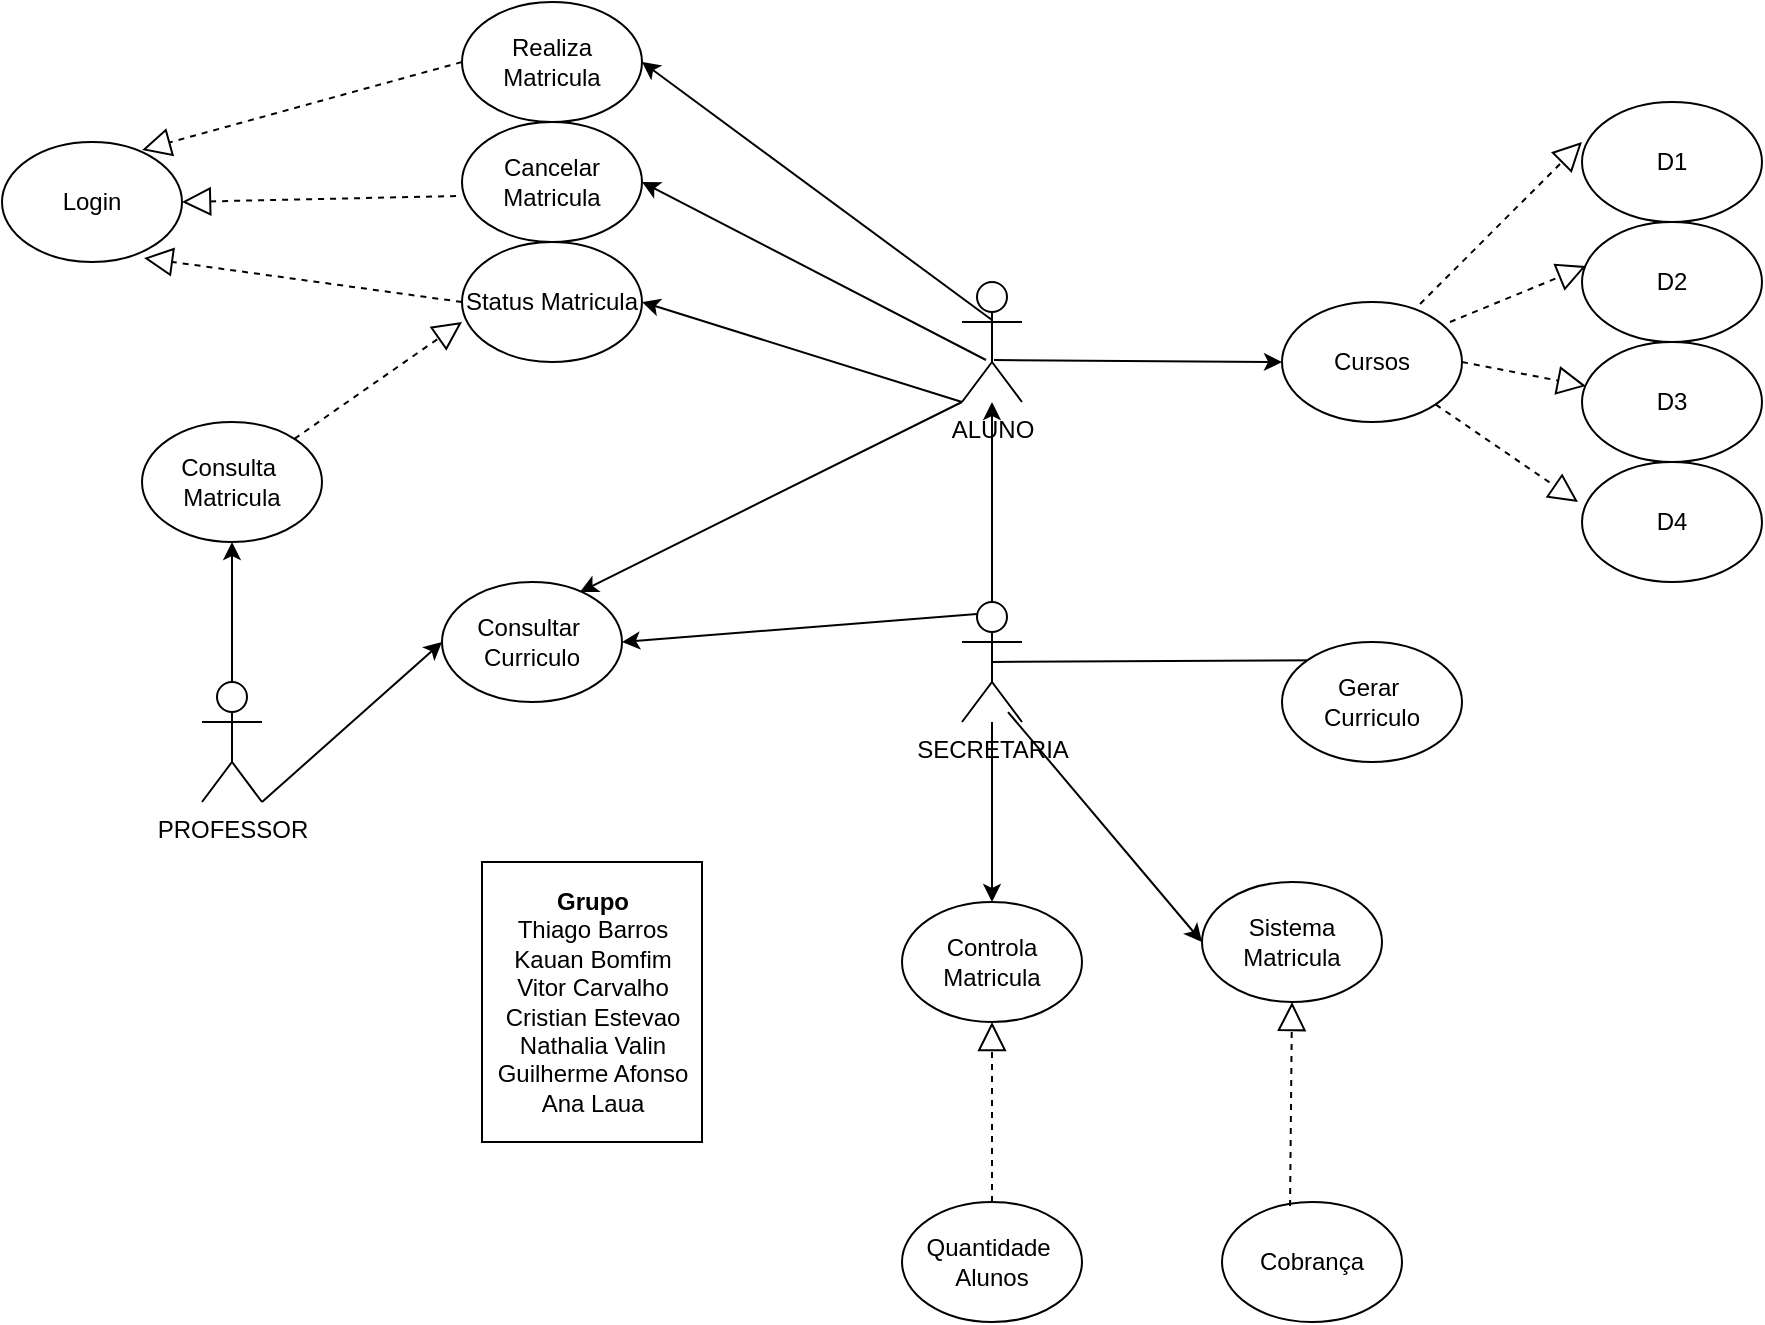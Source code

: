 <mxfile version="20.2.3" type="device"><diagram id="G1hsTUHNXS9aCjBhMquf" name="Página-1"><mxGraphModel dx="1929" dy="685" grid="1" gridSize="10" guides="1" tooltips="1" connect="1" arrows="1" fold="1" page="1" pageScale="1" pageWidth="827" pageHeight="1169" math="0" shadow="0"><root><mxCell id="0"/><mxCell id="1" parent="0"/><mxCell id="Vo1dfg_3QbL8RJ57qh0y-2" value="PROFESSOR&lt;br&gt;" style="shape=umlActor;verticalLabelPosition=bottom;verticalAlign=top;html=1;" vertex="1" parent="1"><mxGeometry x="-110" y="520" width="30" height="60" as="geometry"/></mxCell><mxCell id="Vo1dfg_3QbL8RJ57qh0y-3" value="SECRETARIA&lt;br&gt;" style="shape=umlActor;verticalLabelPosition=bottom;verticalAlign=top;html=1;" vertex="1" parent="1"><mxGeometry x="270" y="480" width="30" height="60" as="geometry"/></mxCell><mxCell id="Vo1dfg_3QbL8RJ57qh0y-5" value="ALUNO&lt;br&gt;" style="shape=umlActor;verticalLabelPosition=bottom;verticalAlign=top;html=1;" vertex="1" parent="1"><mxGeometry x="270" y="320" width="30" height="60" as="geometry"/></mxCell><mxCell id="Vo1dfg_3QbL8RJ57qh0y-8" value="Login" style="ellipse;whiteSpace=wrap;html=1;" vertex="1" parent="1"><mxGeometry x="-210" y="250" width="90" height="60" as="geometry"/></mxCell><mxCell id="Vo1dfg_3QbL8RJ57qh0y-12" value="Status Matricula" style="ellipse;whiteSpace=wrap;html=1;" vertex="1" parent="1"><mxGeometry x="20" y="300" width="90" height="60" as="geometry"/></mxCell><mxCell id="Vo1dfg_3QbL8RJ57qh0y-13" value="Cancelar&lt;br&gt;Matricula" style="ellipse;whiteSpace=wrap;html=1;" vertex="1" parent="1"><mxGeometry x="20" y="240" width="90" height="60" as="geometry"/></mxCell><mxCell id="Vo1dfg_3QbL8RJ57qh0y-15" value="" style="endArrow=classic;html=1;rounded=0;entryX=1;entryY=0.5;entryDx=0;entryDy=0;exitX=0.5;exitY=0.317;exitDx=0;exitDy=0;exitPerimeter=0;" edge="1" parent="1" source="Vo1dfg_3QbL8RJ57qh0y-5" target="Vo1dfg_3QbL8RJ57qh0y-22"><mxGeometry width="50" height="50" relative="1" as="geometry"><mxPoint x="290" y="270" as="sourcePoint"/><mxPoint x="120" y="260" as="targetPoint"/></mxGeometry></mxCell><mxCell id="Vo1dfg_3QbL8RJ57qh0y-16" value="" style="endArrow=classic;html=1;rounded=0;entryX=1;entryY=0.5;entryDx=0;entryDy=0;exitX=0;exitY=1;exitDx=0;exitDy=0;exitPerimeter=0;" edge="1" parent="1" source="Vo1dfg_3QbL8RJ57qh0y-5" target="Vo1dfg_3QbL8RJ57qh0y-12"><mxGeometry width="50" height="50" relative="1" as="geometry"><mxPoint x="290" y="310" as="sourcePoint"/><mxPoint x="120" y="310" as="targetPoint"/></mxGeometry></mxCell><mxCell id="Vo1dfg_3QbL8RJ57qh0y-17" value="" style="endArrow=classic;html=1;rounded=0;entryX=1;entryY=0.5;entryDx=0;entryDy=0;exitX=0.4;exitY=0.65;exitDx=0;exitDy=0;exitPerimeter=0;" edge="1" parent="1" source="Vo1dfg_3QbL8RJ57qh0y-5" target="Vo1dfg_3QbL8RJ57qh0y-13"><mxGeometry width="50" height="50" relative="1" as="geometry"><mxPoint x="290" y="290" as="sourcePoint"/><mxPoint x="120" y="380" as="targetPoint"/></mxGeometry></mxCell><mxCell id="Vo1dfg_3QbL8RJ57qh0y-22" value="Realiza Matricula" style="ellipse;whiteSpace=wrap;html=1;" vertex="1" parent="1"><mxGeometry x="20" y="180" width="90" height="60" as="geometry"/></mxCell><mxCell id="Vo1dfg_3QbL8RJ57qh0y-26" value="Cursos" style="ellipse;whiteSpace=wrap;html=1;" vertex="1" parent="1"><mxGeometry x="430" y="330" width="90" height="60" as="geometry"/></mxCell><mxCell id="Vo1dfg_3QbL8RJ57qh0y-27" value="" style="endArrow=classic;html=1;rounded=0;entryX=0;entryY=0.5;entryDx=0;entryDy=0;exitX=0.533;exitY=0.65;exitDx=0;exitDy=0;exitPerimeter=0;" edge="1" parent="1" source="Vo1dfg_3QbL8RJ57qh0y-5" target="Vo1dfg_3QbL8RJ57qh0y-26"><mxGeometry width="50" height="50" relative="1" as="geometry"><mxPoint x="-370" y="590" as="sourcePoint"/><mxPoint x="-320" y="575" as="targetPoint"/></mxGeometry></mxCell><mxCell id="Vo1dfg_3QbL8RJ57qh0y-29" value="Sistema&lt;br&gt;Matricula" style="ellipse;whiteSpace=wrap;html=1;" vertex="1" parent="1"><mxGeometry x="390" y="620" width="90" height="60" as="geometry"/></mxCell><mxCell id="Vo1dfg_3QbL8RJ57qh0y-36" value="D3" style="ellipse;whiteSpace=wrap;html=1;" vertex="1" parent="1"><mxGeometry x="580" y="350" width="90" height="60" as="geometry"/></mxCell><mxCell id="Vo1dfg_3QbL8RJ57qh0y-37" value="D4" style="ellipse;whiteSpace=wrap;html=1;" vertex="1" parent="1"><mxGeometry x="580" y="410" width="90" height="60" as="geometry"/></mxCell><mxCell id="Vo1dfg_3QbL8RJ57qh0y-38" value="D1" style="ellipse;whiteSpace=wrap;html=1;" vertex="1" parent="1"><mxGeometry x="580" y="230" width="90" height="60" as="geometry"/></mxCell><mxCell id="Vo1dfg_3QbL8RJ57qh0y-45" value="Consulta&amp;nbsp;&lt;br&gt;Matricula" style="ellipse;whiteSpace=wrap;html=1;" vertex="1" parent="1"><mxGeometry x="-140" y="390" width="90" height="60" as="geometry"/></mxCell><mxCell id="Vo1dfg_3QbL8RJ57qh0y-46" value="" style="endArrow=classic;html=1;rounded=0;entryX=0.5;entryY=1;entryDx=0;entryDy=0;" edge="1" parent="1" source="Vo1dfg_3QbL8RJ57qh0y-2" target="Vo1dfg_3QbL8RJ57qh0y-45"><mxGeometry width="50" height="50" relative="1" as="geometry"><mxPoint x="-190" y="110" as="sourcePoint"/><mxPoint x="10" y="490" as="targetPoint"/></mxGeometry></mxCell><mxCell id="Vo1dfg_3QbL8RJ57qh0y-49" value="" style="endArrow=classic;html=1;rounded=0;exitX=0.5;exitY=0;exitDx=0;exitDy=0;exitPerimeter=0;" edge="1" parent="1" source="Vo1dfg_3QbL8RJ57qh0y-3" target="Vo1dfg_3QbL8RJ57qh0y-5"><mxGeometry width="50" height="50" relative="1" as="geometry"><mxPoint x="180" y="460" as="sourcePoint"/><mxPoint x="230" y="410" as="targetPoint"/></mxGeometry></mxCell><mxCell id="Vo1dfg_3QbL8RJ57qh0y-50" value="" style="endArrow=classic;html=1;rounded=0;entryX=0;entryY=0.5;entryDx=0;entryDy=0;exitX=0.767;exitY=0.917;exitDx=0;exitDy=0;exitPerimeter=0;" edge="1" parent="1" source="Vo1dfg_3QbL8RJ57qh0y-3" target="Vo1dfg_3QbL8RJ57qh0y-29"><mxGeometry width="50" height="50" relative="1" as="geometry"><mxPoint x="240" y="540" as="sourcePoint"/><mxPoint x="290" y="490" as="targetPoint"/><Array as="points"/></mxGeometry></mxCell><mxCell id="Vo1dfg_3QbL8RJ57qh0y-53" value="Cobrança" style="ellipse;whiteSpace=wrap;html=1;" vertex="1" parent="1"><mxGeometry x="400" y="780" width="90" height="60" as="geometry"/></mxCell><mxCell id="Vo1dfg_3QbL8RJ57qh0y-61" value="Consultar&amp;nbsp;&lt;br&gt;Curriculo" style="ellipse;whiteSpace=wrap;html=1;" vertex="1" parent="1"><mxGeometry x="10" y="470" width="90" height="60" as="geometry"/></mxCell><mxCell id="Vo1dfg_3QbL8RJ57qh0y-35" value="D2" style="ellipse;whiteSpace=wrap;html=1;" vertex="1" parent="1"><mxGeometry x="580" y="290" width="90" height="60" as="geometry"/></mxCell><mxCell id="Vo1dfg_3QbL8RJ57qh0y-70" value="" style="endArrow=classic;html=1;rounded=0;entryX=1;entryY=0;entryDx=0;entryDy=0;exitX=0.5;exitY=0.5;exitDx=0;exitDy=0;exitPerimeter=0;" edge="1" parent="1" source="Vo1dfg_3QbL8RJ57qh0y-3" target="Vo1dfg_3QbL8RJ57qh0y-71"><mxGeometry width="50" height="50" relative="1" as="geometry"><mxPoint x="130" y="400" as="sourcePoint"/><mxPoint x="140" y="480" as="targetPoint"/></mxGeometry></mxCell><mxCell id="Vo1dfg_3QbL8RJ57qh0y-71" value="Gerar&amp;nbsp;&lt;br&gt;Curriculo" style="ellipse;whiteSpace=wrap;html=1;" vertex="1" parent="1"><mxGeometry x="430" y="500" width="90" height="60" as="geometry"/></mxCell><mxCell id="Vo1dfg_3QbL8RJ57qh0y-73" value="" style="endArrow=classic;html=1;rounded=0;entryX=0;entryY=0.5;entryDx=0;entryDy=0;exitX=1;exitY=1;exitDx=0;exitDy=0;exitPerimeter=0;" edge="1" parent="1" source="Vo1dfg_3QbL8RJ57qh0y-2" target="Vo1dfg_3QbL8RJ57qh0y-61"><mxGeometry width="50" height="50" relative="1" as="geometry"><mxPoint x="-50" y="585" as="sourcePoint"/><mxPoint y="535" as="targetPoint"/></mxGeometry></mxCell><mxCell id="Vo1dfg_3QbL8RJ57qh0y-74" value="" style="endArrow=classic;html=1;rounded=0;entryX=1;entryY=0.5;entryDx=0;entryDy=0;exitX=0.25;exitY=0.1;exitDx=0;exitDy=0;exitPerimeter=0;" edge="1" parent="1" source="Vo1dfg_3QbL8RJ57qh0y-3" target="Vo1dfg_3QbL8RJ57qh0y-61"><mxGeometry width="50" height="50" relative="1" as="geometry"><mxPoint x="-70" y="590" as="sourcePoint"/><mxPoint x="30" y="580" as="targetPoint"/></mxGeometry></mxCell><mxCell id="Vo1dfg_3QbL8RJ57qh0y-75" value="" style="endArrow=classic;html=1;rounded=0;entryX=0.767;entryY=0.083;entryDx=0;entryDy=0;entryPerimeter=0;" edge="1" parent="1" target="Vo1dfg_3QbL8RJ57qh0y-61"><mxGeometry width="50" height="50" relative="1" as="geometry"><mxPoint x="270" y="380" as="sourcePoint"/><mxPoint x="180" y="340" as="targetPoint"/></mxGeometry></mxCell><mxCell id="Vo1dfg_3QbL8RJ57qh0y-77" value="Controla Matricula" style="ellipse;whiteSpace=wrap;html=1;" vertex="1" parent="1"><mxGeometry x="240" y="630" width="90" height="60" as="geometry"/></mxCell><mxCell id="Vo1dfg_3QbL8RJ57qh0y-80" value="Quantidade&amp;nbsp;&lt;br&gt;Alunos" style="ellipse;whiteSpace=wrap;html=1;" vertex="1" parent="1"><mxGeometry x="240" y="780" width="90" height="60" as="geometry"/></mxCell><mxCell id="Vo1dfg_3QbL8RJ57qh0y-81" value="" style="endArrow=block;dashed=1;endFill=0;endSize=12;html=1;rounded=0;entryX=0.5;entryY=1;entryDx=0;entryDy=0;" edge="1" parent="1" source="Vo1dfg_3QbL8RJ57qh0y-80" target="Vo1dfg_3QbL8RJ57qh0y-77"><mxGeometry width="160" relative="1" as="geometry"><mxPoint x="164" y="690" as="sourcePoint"/><mxPoint x="324" y="690" as="targetPoint"/></mxGeometry></mxCell><mxCell id="Vo1dfg_3QbL8RJ57qh0y-82" value="" style="endArrow=block;dashed=1;endFill=0;endSize=12;html=1;rounded=0;entryX=0.5;entryY=1;entryDx=0;entryDy=0;exitX=0.378;exitY=0.033;exitDx=0;exitDy=0;exitPerimeter=0;" edge="1" parent="1" source="Vo1dfg_3QbL8RJ57qh0y-53" target="Vo1dfg_3QbL8RJ57qh0y-29"><mxGeometry width="160" relative="1" as="geometry"><mxPoint x="390" y="750" as="sourcePoint"/><mxPoint x="550" y="750" as="targetPoint"/></mxGeometry></mxCell><mxCell id="Vo1dfg_3QbL8RJ57qh0y-83" value="" style="endArrow=block;dashed=1;endFill=0;endSize=12;html=1;rounded=0;entryX=0;entryY=0.667;entryDx=0;entryDy=0;entryPerimeter=0;" edge="1" parent="1" source="Vo1dfg_3QbL8RJ57qh0y-45" target="Vo1dfg_3QbL8RJ57qh0y-12"><mxGeometry width="160" relative="1" as="geometry"><mxPoint x="80" y="460" as="sourcePoint"/><mxPoint x="240" y="460" as="targetPoint"/></mxGeometry></mxCell><mxCell id="Vo1dfg_3QbL8RJ57qh0y-84" value="" style="endArrow=block;dashed=1;endFill=0;endSize=12;html=1;rounded=0;entryX=0.778;entryY=0.067;entryDx=0;entryDy=0;entryPerimeter=0;exitX=0;exitY=0.5;exitDx=0;exitDy=0;" edge="1" parent="1" source="Vo1dfg_3QbL8RJ57qh0y-22" target="Vo1dfg_3QbL8RJ57qh0y-8"><mxGeometry width="160" relative="1" as="geometry"><mxPoint x="-170" y="359.5" as="sourcePoint"/><mxPoint x="-10" y="359.5" as="targetPoint"/></mxGeometry></mxCell><mxCell id="Vo1dfg_3QbL8RJ57qh0y-85" value="" style="endArrow=block;dashed=1;endFill=0;endSize=12;html=1;rounded=0;entryX=1;entryY=0.5;entryDx=0;entryDy=0;exitX=-0.033;exitY=0.617;exitDx=0;exitDy=0;exitPerimeter=0;" edge="1" parent="1" source="Vo1dfg_3QbL8RJ57qh0y-13" target="Vo1dfg_3QbL8RJ57qh0y-8"><mxGeometry width="160" relative="1" as="geometry"><mxPoint x="30" y="220" as="sourcePoint"/><mxPoint x="-129.98" y="264.02" as="targetPoint"/></mxGeometry></mxCell><mxCell id="Vo1dfg_3QbL8RJ57qh0y-86" value="" style="endArrow=block;dashed=1;endFill=0;endSize=12;html=1;rounded=0;entryX=0.789;entryY=0.967;entryDx=0;entryDy=0;entryPerimeter=0;exitX=0;exitY=0.5;exitDx=0;exitDy=0;" edge="1" parent="1" source="Vo1dfg_3QbL8RJ57qh0y-12" target="Vo1dfg_3QbL8RJ57qh0y-8"><mxGeometry width="160" relative="1" as="geometry"><mxPoint x="40" y="230" as="sourcePoint"/><mxPoint x="-119.98" y="274.02" as="targetPoint"/></mxGeometry></mxCell><mxCell id="Vo1dfg_3QbL8RJ57qh0y-88" value="" style="endArrow=classic;html=1;rounded=0;entryX=0.5;entryY=0;entryDx=0;entryDy=0;" edge="1" parent="1" source="Vo1dfg_3QbL8RJ57qh0y-3" target="Vo1dfg_3QbL8RJ57qh0y-77"><mxGeometry width="50" height="50" relative="1" as="geometry"><mxPoint x="130" y="590" as="sourcePoint"/><mxPoint x="180" y="540" as="targetPoint"/></mxGeometry></mxCell><mxCell id="Vo1dfg_3QbL8RJ57qh0y-93" value="" style="endArrow=block;dashed=1;endFill=0;endSize=12;html=1;rounded=0;entryX=0;entryY=0.333;entryDx=0;entryDy=0;entryPerimeter=0;exitX=0.767;exitY=0.017;exitDx=0;exitDy=0;exitPerimeter=0;" edge="1" parent="1" source="Vo1dfg_3QbL8RJ57qh0y-26" target="Vo1dfg_3QbL8RJ57qh0y-38"><mxGeometry width="160" relative="1" as="geometry"><mxPoint x="430" y="259.5" as="sourcePoint"/><mxPoint x="590" y="259.5" as="targetPoint"/></mxGeometry></mxCell><mxCell id="Vo1dfg_3QbL8RJ57qh0y-94" value="" style="endArrow=block;dashed=1;endFill=0;endSize=12;html=1;rounded=0;entryX=0.022;entryY=0.367;entryDx=0;entryDy=0;entryPerimeter=0;exitX=0.933;exitY=0.167;exitDx=0;exitDy=0;exitPerimeter=0;" edge="1" parent="1" source="Vo1dfg_3QbL8RJ57qh0y-26" target="Vo1dfg_3QbL8RJ57qh0y-35"><mxGeometry width="160" relative="1" as="geometry"><mxPoint x="509.03" y="341.02" as="sourcePoint"/><mxPoint x="590" y="259.98" as="targetPoint"/></mxGeometry></mxCell><mxCell id="Vo1dfg_3QbL8RJ57qh0y-95" value="" style="endArrow=block;dashed=1;endFill=0;endSize=12;html=1;rounded=0;entryX=0.022;entryY=0.367;entryDx=0;entryDy=0;entryPerimeter=0;exitX=1;exitY=0.5;exitDx=0;exitDy=0;" edge="1" parent="1" source="Vo1dfg_3QbL8RJ57qh0y-26" target="Vo1dfg_3QbL8RJ57qh0y-36"><mxGeometry width="160" relative="1" as="geometry"><mxPoint x="519.03" y="351.02" as="sourcePoint"/><mxPoint x="600" y="269.98" as="targetPoint"/></mxGeometry></mxCell><mxCell id="Vo1dfg_3QbL8RJ57qh0y-96" value="" style="endArrow=block;dashed=1;endFill=0;endSize=12;html=1;rounded=0;entryX=-0.022;entryY=0.333;entryDx=0;entryDy=0;entryPerimeter=0;exitX=1;exitY=1;exitDx=0;exitDy=0;" edge="1" parent="1" source="Vo1dfg_3QbL8RJ57qh0y-26" target="Vo1dfg_3QbL8RJ57qh0y-37"><mxGeometry width="160" relative="1" as="geometry"><mxPoint x="529.03" y="361.02" as="sourcePoint"/><mxPoint x="610" y="279.98" as="targetPoint"/></mxGeometry></mxCell><mxCell id="Vo1dfg_3QbL8RJ57qh0y-101" value="&lt;b&gt;Grupo&lt;/b&gt;&lt;br&gt;Thiago Barros&lt;br&gt;Kauan Bomfim&lt;br&gt;Vitor Carvalho&lt;br&gt;Cristian Estevao&lt;br&gt;Nathalia Valin&lt;br&gt;Guilherme Afonso&lt;br&gt;Ana Laua" style="html=1;" vertex="1" parent="1"><mxGeometry x="30" y="610" width="110" height="140" as="geometry"/></mxCell></root></mxGraphModel></diagram></mxfile>
